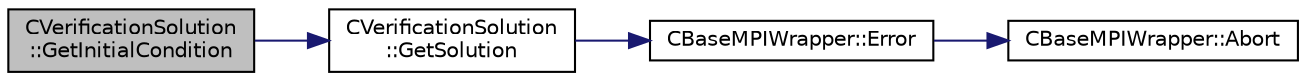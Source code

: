 digraph "CVerificationSolution::GetInitialCondition"
{
  edge [fontname="Helvetica",fontsize="10",labelfontname="Helvetica",labelfontsize="10"];
  node [fontname="Helvetica",fontsize="10",shape=record];
  rankdir="LR";
  Node96 [label="CVerificationSolution\l::GetInitialCondition",height=0.2,width=0.4,color="black", fillcolor="grey75", style="filled", fontcolor="black"];
  Node96 -> Node97 [color="midnightblue",fontsize="10",style="solid",fontname="Helvetica"];
  Node97 [label="CVerificationSolution\l::GetSolution",height=0.2,width=0.4,color="black", fillcolor="white", style="filled",URL="$class_c_verification_solution.html#ab164e273b6f703a9a3439db2dcd82c2d",tooltip="Get the exact solution at the current position and time. "];
  Node97 -> Node98 [color="midnightblue",fontsize="10",style="solid",fontname="Helvetica"];
  Node98 [label="CBaseMPIWrapper::Error",height=0.2,width=0.4,color="black", fillcolor="white", style="filled",URL="$class_c_base_m_p_i_wrapper.html#a04457c47629bda56704e6a8804833eeb"];
  Node98 -> Node99 [color="midnightblue",fontsize="10",style="solid",fontname="Helvetica"];
  Node99 [label="CBaseMPIWrapper::Abort",height=0.2,width=0.4,color="black", fillcolor="white", style="filled",URL="$class_c_base_m_p_i_wrapper.html#a21ef5681e2acb532d345e9bab173ef07"];
}
